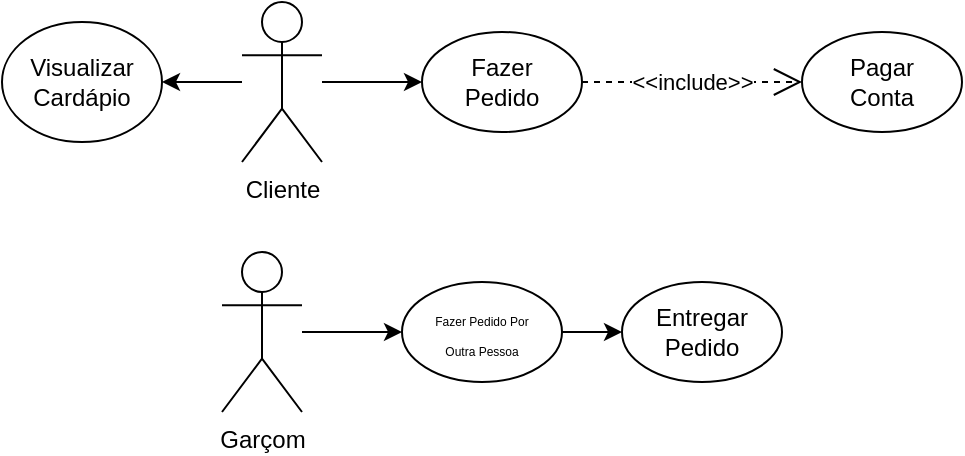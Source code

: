<mxfile version="28.2.5">
  <diagram name="Página-1" id="rxEMhS-7PPw1VCam6miD">
    <mxGraphModel dx="1426" dy="777" grid="1" gridSize="10" guides="1" tooltips="1" connect="1" arrows="1" fold="1" page="1" pageScale="1" pageWidth="827" pageHeight="1169" math="0" shadow="0">
      <root>
        <mxCell id="0" />
        <mxCell id="1" parent="0" />
        <mxCell id="3TQzUOJ-lrTx-xodaRS--1" value="" style="edgeStyle=orthogonalEdgeStyle;rounded=0;orthogonalLoop=1;jettySize=auto;html=1;" edge="1" parent="1" source="3TQzUOJ-lrTx-xodaRS--3" target="3TQzUOJ-lrTx-xodaRS--4">
          <mxGeometry relative="1" as="geometry" />
        </mxCell>
        <mxCell id="3TQzUOJ-lrTx-xodaRS--2" value="" style="edgeStyle=orthogonalEdgeStyle;rounded=0;orthogonalLoop=1;jettySize=auto;html=1;" edge="1" parent="1" source="3TQzUOJ-lrTx-xodaRS--3" target="3TQzUOJ-lrTx-xodaRS--10">
          <mxGeometry relative="1" as="geometry" />
        </mxCell>
        <mxCell id="3TQzUOJ-lrTx-xodaRS--3" value="Cliente" style="shape=umlActor;verticalLabelPosition=bottom;verticalAlign=top;html=1;align=center;" vertex="1" parent="1">
          <mxGeometry x="340" y="180" width="40" height="80" as="geometry" />
        </mxCell>
        <mxCell id="3TQzUOJ-lrTx-xodaRS--4" value="" style="ellipse;whiteSpace=wrap;html=1;verticalAlign=top;" vertex="1" parent="1">
          <mxGeometry x="430" y="195" width="80" height="50" as="geometry" />
        </mxCell>
        <mxCell id="3TQzUOJ-lrTx-xodaRS--5" value="Fazer Pedido" style="text;html=1;align=center;verticalAlign=middle;whiteSpace=wrap;rounded=0;" vertex="1" parent="1">
          <mxGeometry x="440" y="205" width="60" height="30" as="geometry" />
        </mxCell>
        <mxCell id="3TQzUOJ-lrTx-xodaRS--6" value="" style="ellipse;whiteSpace=wrap;html=1;verticalAlign=top;" vertex="1" parent="1">
          <mxGeometry x="620" y="195" width="80" height="50" as="geometry" />
        </mxCell>
        <mxCell id="3TQzUOJ-lrTx-xodaRS--7" value="&amp;lt;&amp;lt;include&amp;gt;&amp;gt;" style="endArrow=open;endSize=12;dashed=1;html=1;rounded=0;exitX=1;exitY=0.5;exitDx=0;exitDy=0;entryX=0;entryY=0.5;entryDx=0;entryDy=0;" edge="1" parent="1" source="3TQzUOJ-lrTx-xodaRS--4" target="3TQzUOJ-lrTx-xodaRS--6">
          <mxGeometry width="160" relative="1" as="geometry">
            <mxPoint x="330" y="285" as="sourcePoint" />
            <mxPoint x="490" y="285" as="targetPoint" />
          </mxGeometry>
        </mxCell>
        <mxCell id="3TQzUOJ-lrTx-xodaRS--8" value="Pagar Conta" style="text;html=1;align=center;verticalAlign=middle;whiteSpace=wrap;rounded=0;" vertex="1" parent="1">
          <mxGeometry x="630" y="205" width="60" height="30" as="geometry" />
        </mxCell>
        <mxCell id="3TQzUOJ-lrTx-xodaRS--9" value="Garçom" style="shape=umlActor;verticalLabelPosition=bottom;verticalAlign=top;html=1;outlineConnect=0;" vertex="1" parent="1">
          <mxGeometry x="330" y="305" width="40" height="80" as="geometry" />
        </mxCell>
        <mxCell id="3TQzUOJ-lrTx-xodaRS--10" value="" style="ellipse;whiteSpace=wrap;html=1;verticalAlign=top;" vertex="1" parent="1">
          <mxGeometry x="220" y="190" width="80" height="60" as="geometry" />
        </mxCell>
        <mxCell id="3TQzUOJ-lrTx-xodaRS--11" value="Visualizar Cardápio" style="text;html=1;align=center;verticalAlign=middle;whiteSpace=wrap;rounded=0;" vertex="1" parent="1">
          <mxGeometry x="230" y="205" width="60" height="30" as="geometry" />
        </mxCell>
        <mxCell id="3TQzUOJ-lrTx-xodaRS--12" value="" style="ellipse;whiteSpace=wrap;html=1;verticalAlign=top;" vertex="1" parent="1">
          <mxGeometry x="530" y="320" width="80" height="50" as="geometry" />
        </mxCell>
        <mxCell id="3TQzUOJ-lrTx-xodaRS--13" value="Entregar Pedido" style="text;html=1;align=center;verticalAlign=middle;whiteSpace=wrap;rounded=0;" vertex="1" parent="1">
          <mxGeometry x="540" y="330" width="60" height="30" as="geometry" />
        </mxCell>
        <mxCell id="3TQzUOJ-lrTx-xodaRS--14" value="" style="endArrow=classic;html=1;rounded=0;entryX=0;entryY=0.5;entryDx=0;entryDy=0;exitX=1;exitY=0.5;exitDx=0;exitDy=0;" edge="1" parent="1" source="3TQzUOJ-lrTx-xodaRS--15" target="3TQzUOJ-lrTx-xodaRS--12">
          <mxGeometry width="50" height="50" relative="1" as="geometry">
            <mxPoint x="410" y="275" as="sourcePoint" />
            <mxPoint x="460" y="225" as="targetPoint" />
          </mxGeometry>
        </mxCell>
        <mxCell id="3TQzUOJ-lrTx-xodaRS--15" value="" style="ellipse;whiteSpace=wrap;html=1;" vertex="1" parent="1">
          <mxGeometry x="420" y="320" width="80" height="50" as="geometry" />
        </mxCell>
        <mxCell id="3TQzUOJ-lrTx-xodaRS--16" value="" style="endArrow=classic;html=1;rounded=0;entryX=0;entryY=0.5;entryDx=0;entryDy=0;" edge="1" parent="1" source="3TQzUOJ-lrTx-xodaRS--9" target="3TQzUOJ-lrTx-xodaRS--15">
          <mxGeometry width="50" height="50" relative="1" as="geometry">
            <mxPoint x="410" y="325" as="sourcePoint" />
            <mxPoint x="460" y="275" as="targetPoint" />
          </mxGeometry>
        </mxCell>
        <mxCell id="3TQzUOJ-lrTx-xodaRS--17" value="&lt;font style=&quot;font-size: 6px;&quot;&gt;Fazer Pedido Por Outra Pessoa&lt;/font&gt;" style="text;html=1;align=center;verticalAlign=middle;whiteSpace=wrap;rounded=0;" vertex="1" parent="1">
          <mxGeometry x="430" y="330" width="60" height="30" as="geometry" />
        </mxCell>
      </root>
    </mxGraphModel>
  </diagram>
</mxfile>
